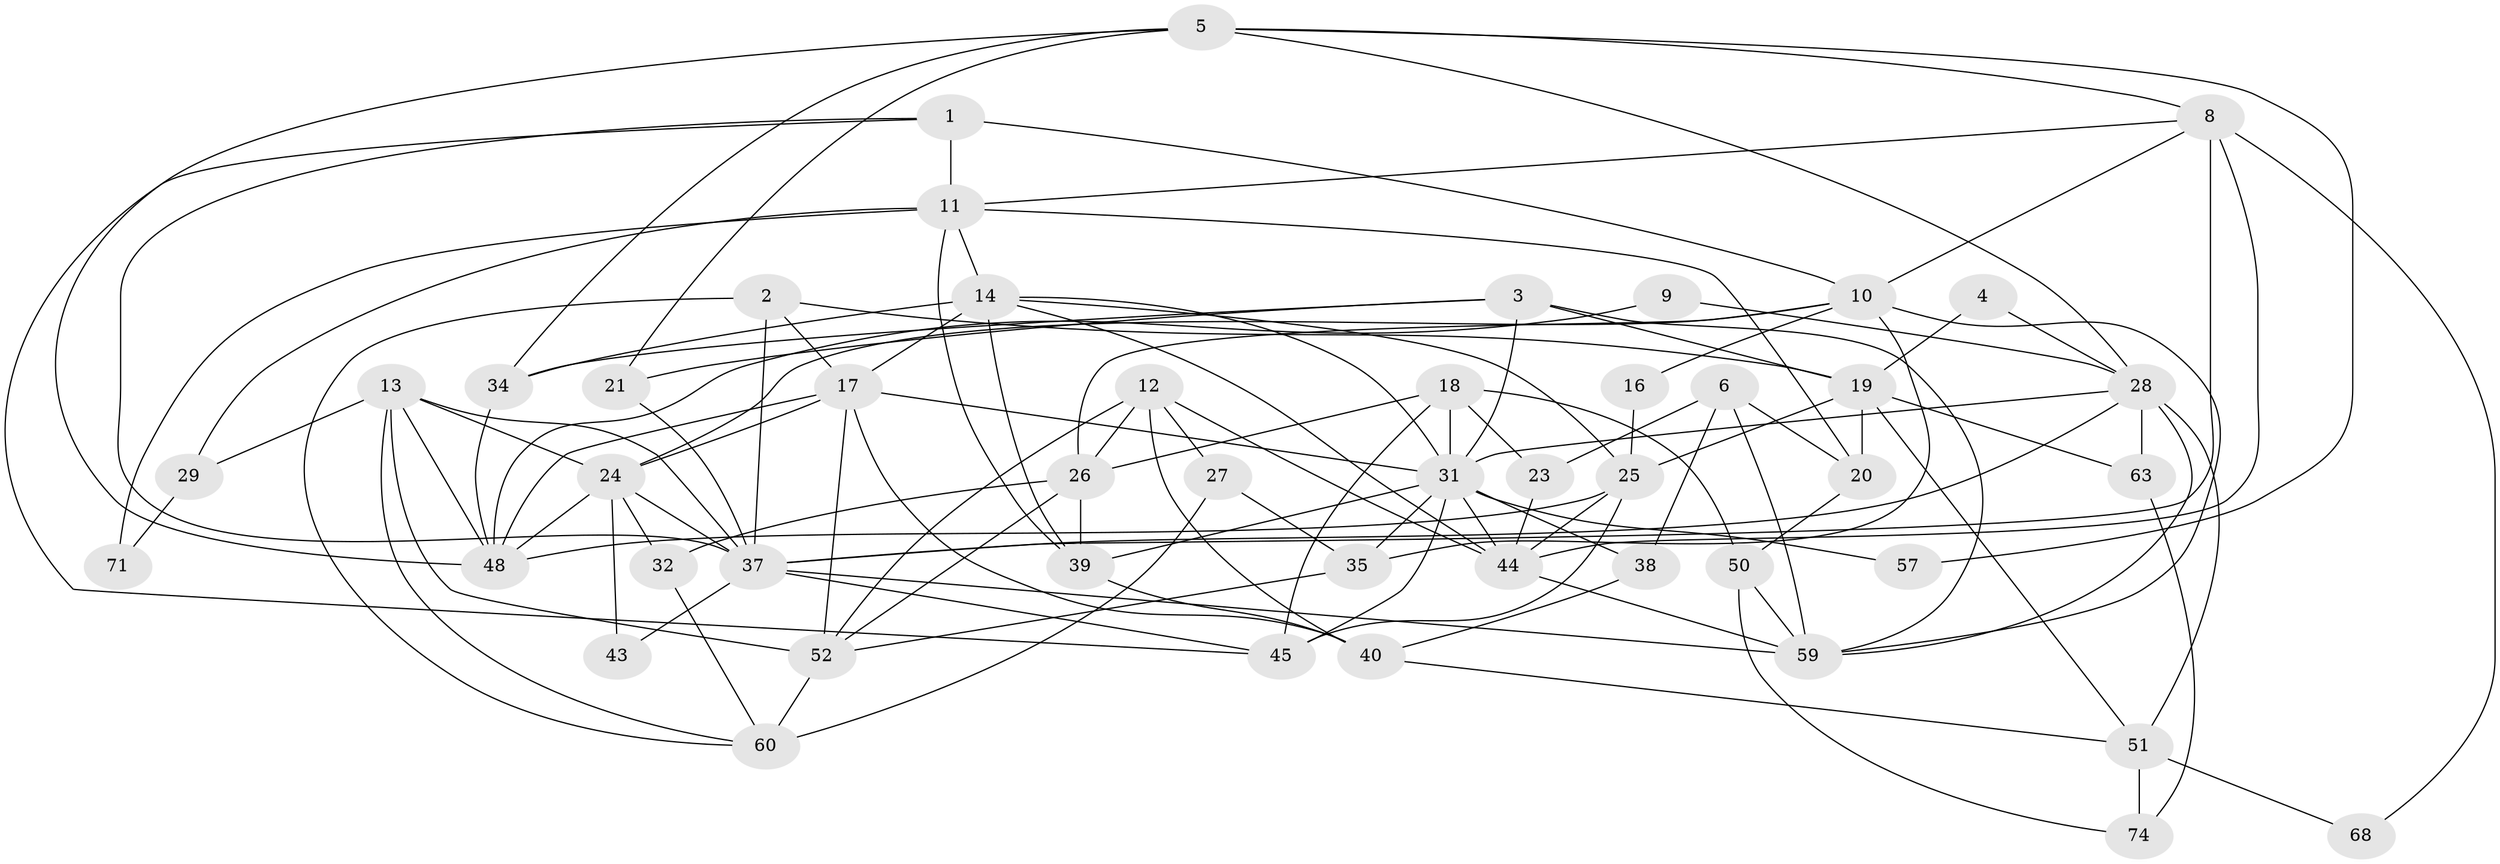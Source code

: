 // original degree distribution, {3: 0.2857142857142857, 5: 0.2077922077922078, 4: 0.23376623376623376, 2: 0.12987012987012986, 6: 0.1038961038961039, 7: 0.025974025974025976, 8: 0.012987012987012988}
// Generated by graph-tools (version 1.1) at 2025/11/02/27/25 16:11:16]
// undirected, 48 vertices, 117 edges
graph export_dot {
graph [start="1"]
  node [color=gray90,style=filled];
  1 [super="+41"];
  2;
  3 [super="+61"];
  4;
  5 [super="+58"];
  6 [super="+7"];
  8 [super="+72"];
  9;
  10 [super="+15"];
  11 [super="+22"];
  12 [super="+53"];
  13 [super="+46"];
  14 [super="+47"];
  16;
  17 [super="+77"];
  18 [super="+67"];
  19 [super="+30"];
  20 [super="+64"];
  21;
  23;
  24 [super="+56"];
  25 [super="+76"];
  26 [super="+33"];
  27 [super="+36"];
  28 [super="+75"];
  29;
  31 [super="+49"];
  32;
  34;
  35 [super="+42"];
  37 [super="+66"];
  38;
  39 [super="+54"];
  40 [super="+73"];
  43;
  44 [super="+69"];
  45;
  48 [super="+65"];
  50;
  51;
  52 [super="+55"];
  57;
  59 [super="+62"];
  60 [super="+70"];
  63;
  68;
  71;
  74;
  1 -- 45;
  1 -- 10 [weight=2];
  1 -- 11;
  1 -- 37;
  2 -- 60;
  2 -- 37;
  2 -- 19;
  2 -- 17;
  3 -- 59;
  3 -- 21;
  3 -- 19;
  3 -- 34;
  3 -- 31;
  4 -- 28;
  4 -- 19;
  5 -- 34;
  5 -- 28;
  5 -- 57;
  5 -- 8;
  5 -- 21;
  5 -- 48;
  6 -- 20 [weight=2];
  6 -- 59;
  6 -- 38;
  6 -- 23;
  8 -- 10;
  8 -- 68;
  8 -- 37;
  8 -- 44;
  8 -- 11;
  9 -- 28;
  9 -- 48;
  10 -- 26;
  10 -- 16;
  10 -- 35;
  10 -- 59;
  10 -- 24;
  11 -- 14;
  11 -- 71;
  11 -- 29;
  11 -- 39;
  11 -- 20;
  12 -- 52;
  12 -- 26;
  12 -- 40;
  12 -- 27;
  12 -- 44;
  13 -- 29;
  13 -- 48;
  13 -- 60;
  13 -- 24;
  13 -- 37;
  13 -- 52;
  14 -- 17;
  14 -- 34;
  14 -- 44;
  14 -- 31;
  14 -- 25;
  14 -- 39;
  16 -- 25;
  17 -- 31;
  17 -- 24;
  17 -- 52 [weight=2];
  17 -- 48;
  17 -- 40;
  18 -- 26 [weight=2];
  18 -- 50;
  18 -- 23;
  18 -- 45;
  18 -- 31;
  19 -- 51;
  19 -- 63;
  19 -- 25;
  19 -- 20;
  20 -- 50;
  21 -- 37;
  23 -- 44;
  24 -- 37;
  24 -- 48;
  24 -- 32;
  24 -- 43;
  25 -- 44;
  25 -- 48;
  25 -- 45;
  26 -- 39;
  26 -- 52;
  26 -- 32;
  27 -- 35;
  27 -- 60 [weight=2];
  28 -- 51;
  28 -- 37;
  28 -- 59;
  28 -- 31;
  28 -- 63;
  29 -- 71;
  31 -- 38;
  31 -- 44;
  31 -- 45;
  31 -- 57;
  31 -- 39;
  31 -- 35;
  32 -- 60;
  34 -- 48;
  35 -- 52;
  37 -- 45;
  37 -- 43;
  37 -- 59;
  38 -- 40;
  39 -- 40;
  40 -- 51;
  44 -- 59;
  50 -- 59;
  50 -- 74;
  51 -- 74;
  51 -- 68;
  52 -- 60;
  63 -- 74;
}
